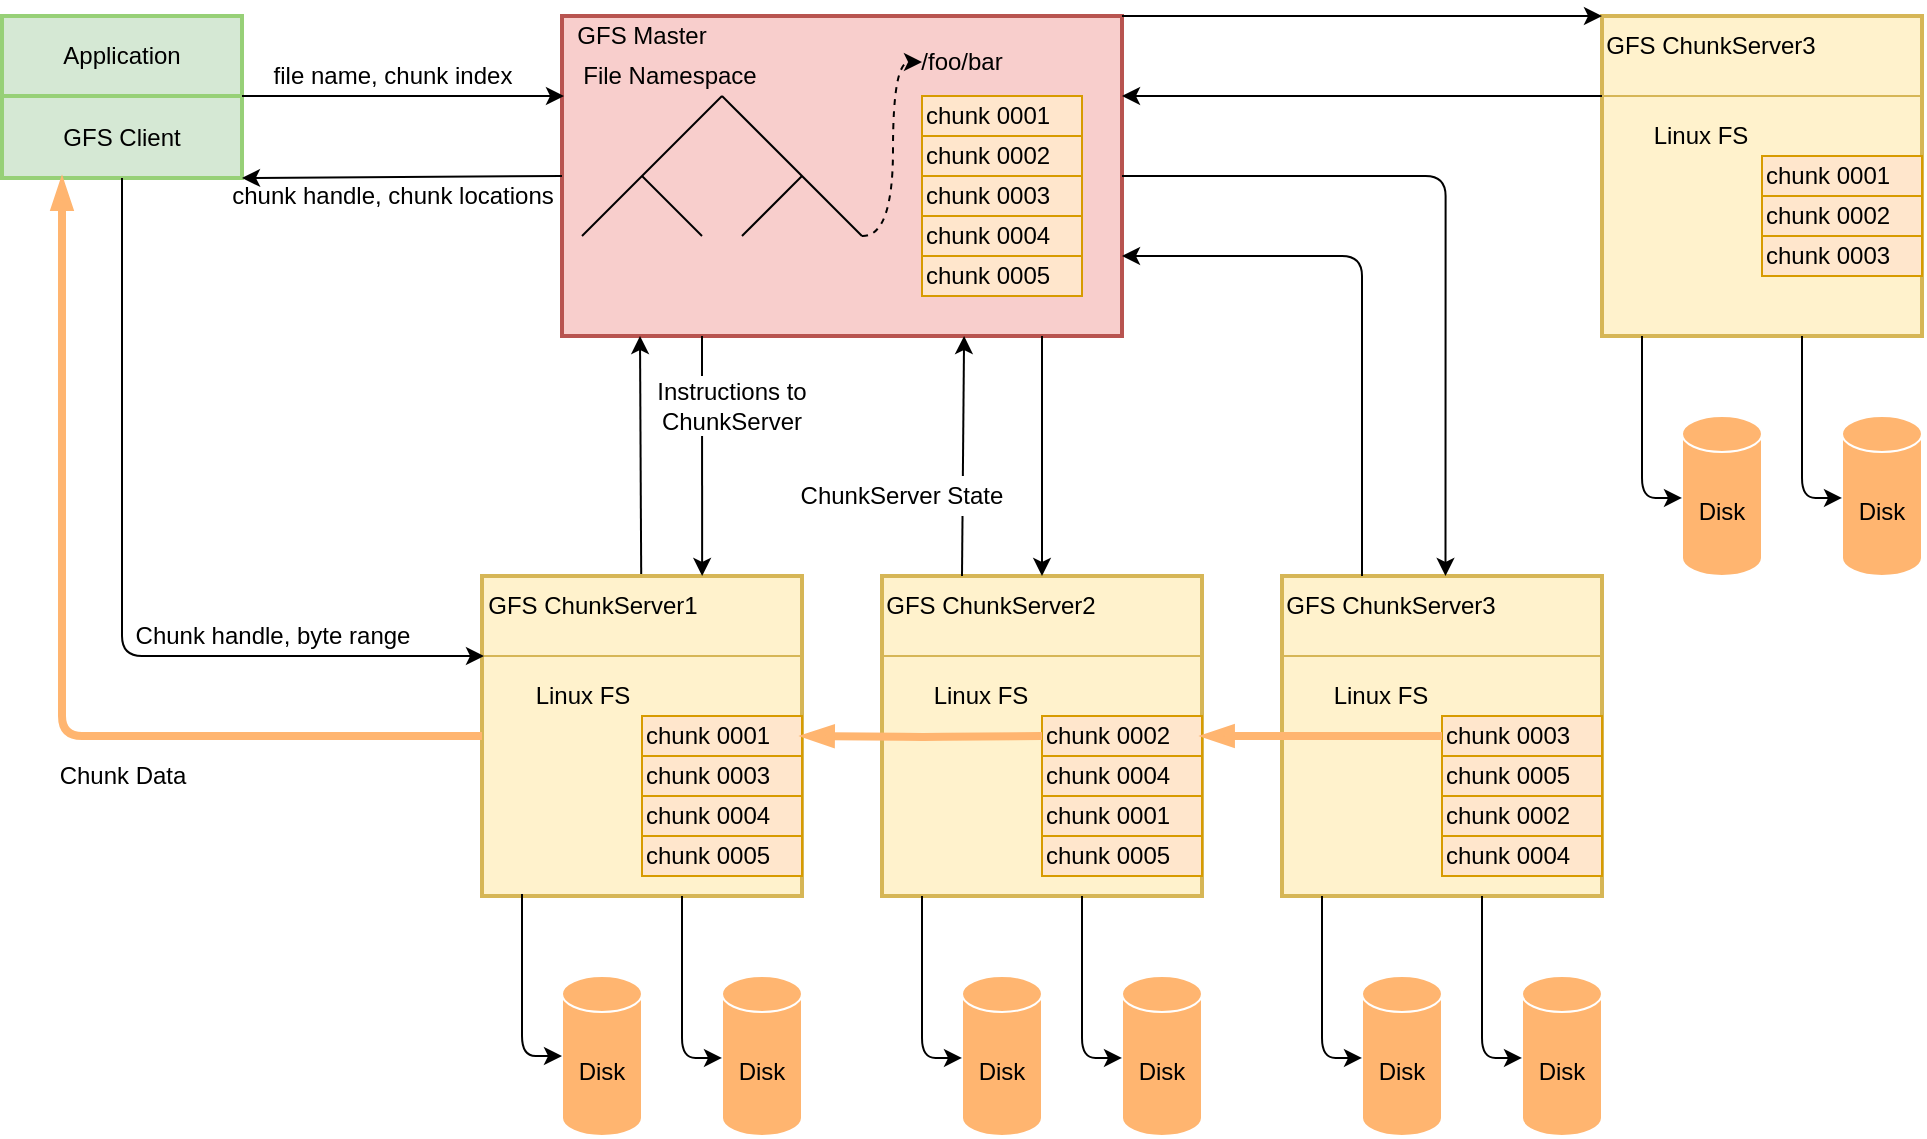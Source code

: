 <mxfile version="13.7.3" type="device" pages="2"><diagram id="hGj0R64GCfJ8_-aEEbsJ" name="第 1 页"><mxGraphModel dx="1086" dy="806" grid="0" gridSize="10" guides="1" tooltips="1" connect="1" arrows="1" fold="1" page="1" pageScale="1" pageWidth="827" pageHeight="1169" math="0" shadow="0"><root><mxCell id="0"/><mxCell id="1" parent="0"/><mxCell id="CcWBKlvnFfeM2pmrqIMR-9" value="" style="rounded=0;whiteSpace=wrap;html=1;labelBackgroundColor=#ffffff;align=left;fillColor=#f8cecc;strokeColor=#b85450;strokeWidth=2;" parent="1" vertex="1"><mxGeometry x="360" y="160" width="280" height="160" as="geometry"/></mxCell><mxCell id="CcWBKlvnFfeM2pmrqIMR-3" value="" style="group" parent="1" vertex="1" connectable="0"><mxGeometry x="80" y="160" width="120" height="90" as="geometry"/></mxCell><mxCell id="CcWBKlvnFfeM2pmrqIMR-2" value="GFS Client" style="rounded=0;whiteSpace=wrap;html=1;fillColor=#D5E8D4;strokeWidth=2;strokeColor=#97D077;" parent="CcWBKlvnFfeM2pmrqIMR-3" vertex="1"><mxGeometry y="40" width="120" height="41" as="geometry"/></mxCell><mxCell id="CcWBKlvnFfeM2pmrqIMR-1" value="Application" style="rounded=0;whiteSpace=wrap;html=1;fillColor=#D5E8D4;strokeColor=#97D077;strokeWidth=2;" parent="CcWBKlvnFfeM2pmrqIMR-3" vertex="1"><mxGeometry width="120" height="40" as="geometry"/></mxCell><mxCell id="CcWBKlvnFfeM2pmrqIMR-28" style="rounded=0;orthogonalLoop=1;jettySize=auto;html=1;" parent="1" source="CcWBKlvnFfeM2pmrqIMR-5" edge="1"><mxGeometry relative="1" as="geometry"><mxPoint x="399" y="320" as="targetPoint"/></mxGeometry></mxCell><mxCell id="CcWBKlvnFfeM2pmrqIMR-5" value="" style="whiteSpace=wrap;html=1;aspect=fixed;fillColor=#fff2cc;strokeColor=#d6b656;strokeWidth=2;" parent="1" vertex="1"><mxGeometry x="320" y="440" width="160" height="160" as="geometry"/></mxCell><mxCell id="CcWBKlvnFfeM2pmrqIMR-6" value="" style="whiteSpace=wrap;html=1;aspect=fixed;fillColor=#fff2cc;strokeColor=#d6b656;strokeWidth=2;" parent="1" vertex="1"><mxGeometry x="520" y="440" width="160" height="160" as="geometry"/></mxCell><mxCell id="CcWBKlvnFfeM2pmrqIMR-7" value="GFS Master" style="text;html=1;strokeColor=none;fillColor=none;align=center;verticalAlign=middle;whiteSpace=wrap;rounded=0;" parent="1" vertex="1"><mxGeometry x="360" y="160" width="80" height="20" as="geometry"/></mxCell><mxCell id="CcWBKlvnFfeM2pmrqIMR-13" value="" style="endArrow=none;html=1;" parent="1" edge="1"><mxGeometry width="50" height="50" relative="1" as="geometry"><mxPoint x="510" y="270" as="sourcePoint"/><mxPoint x="440" y="200" as="targetPoint"/></mxGeometry></mxCell><mxCell id="CcWBKlvnFfeM2pmrqIMR-15" value="" style="endArrow=none;html=1;" parent="1" edge="1"><mxGeometry width="50" height="50" relative="1" as="geometry"><mxPoint x="370" y="270" as="sourcePoint"/><mxPoint x="440" y="200" as="targetPoint"/></mxGeometry></mxCell><mxCell id="CcWBKlvnFfeM2pmrqIMR-16" value="" style="endArrow=none;html=1;" parent="1" edge="1"><mxGeometry width="50" height="50" relative="1" as="geometry"><mxPoint x="430" y="270" as="sourcePoint"/><mxPoint x="400" y="240" as="targetPoint"/></mxGeometry></mxCell><mxCell id="CcWBKlvnFfeM2pmrqIMR-17" value="" style="endArrow=none;html=1;" parent="1" edge="1"><mxGeometry width="50" height="50" relative="1" as="geometry"><mxPoint x="450" y="270" as="sourcePoint"/><mxPoint x="480" y="240" as="targetPoint"/></mxGeometry></mxCell><mxCell id="CcWBKlvnFfeM2pmrqIMR-18" value="File Namespace" style="text;html=1;strokeColor=none;fillColor=none;align=center;verticalAlign=middle;whiteSpace=wrap;rounded=0;labelBackgroundColor=none;" parent="1" vertex="1"><mxGeometry x="361" y="180" width="106" height="20" as="geometry"/></mxCell><mxCell id="CcWBKlvnFfeM2pmrqIMR-24" value="" style="group;fillColor=#ffe6cc;strokeColor=#d79b00;" parent="1" vertex="1" connectable="0"><mxGeometry x="540" y="200" width="80" height="100" as="geometry"/></mxCell><mxCell id="CcWBKlvnFfeM2pmrqIMR-19" value="chunk 0001" style="rounded=0;whiteSpace=wrap;html=1;labelBackgroundColor=none;align=left;fillColor=#ffe6cc;strokeColor=#d79b00;" parent="CcWBKlvnFfeM2pmrqIMR-24" vertex="1"><mxGeometry width="80" height="20" as="geometry"/></mxCell><mxCell id="CcWBKlvnFfeM2pmrqIMR-20" value="&lt;span&gt;chunk 0002&lt;/span&gt;" style="rounded=0;whiteSpace=wrap;html=1;labelBackgroundColor=none;align=left;fillColor=#ffe6cc;strokeColor=#d79b00;" parent="CcWBKlvnFfeM2pmrqIMR-24" vertex="1"><mxGeometry y="20" width="80" height="20" as="geometry"/></mxCell><mxCell id="CcWBKlvnFfeM2pmrqIMR-21" value="&lt;span&gt;chunk 0003&lt;/span&gt;" style="rounded=0;whiteSpace=wrap;html=1;labelBackgroundColor=none;align=left;fillColor=#ffe6cc;strokeColor=#d79b00;" parent="CcWBKlvnFfeM2pmrqIMR-24" vertex="1"><mxGeometry y="40" width="80" height="20" as="geometry"/></mxCell><mxCell id="CcWBKlvnFfeM2pmrqIMR-22" value="&lt;span&gt;chunk 0004&lt;/span&gt;" style="rounded=0;whiteSpace=wrap;html=1;labelBackgroundColor=none;align=left;fillColor=#ffe6cc;strokeColor=#d79b00;" parent="CcWBKlvnFfeM2pmrqIMR-24" vertex="1"><mxGeometry y="60" width="80" height="20" as="geometry"/></mxCell><mxCell id="CcWBKlvnFfeM2pmrqIMR-23" value="&lt;span&gt;chunk 0005&lt;/span&gt;" style="rounded=0;whiteSpace=wrap;html=1;labelBackgroundColor=none;align=left;fillColor=#ffe6cc;strokeColor=#d79b00;" parent="CcWBKlvnFfeM2pmrqIMR-24" vertex="1"><mxGeometry y="80" width="80" height="20" as="geometry"/></mxCell><mxCell id="CcWBKlvnFfeM2pmrqIMR-26" value="/foo/bar" style="text;html=1;strokeColor=none;fillColor=none;align=center;verticalAlign=middle;whiteSpace=wrap;rounded=0;labelBackgroundColor=none;" parent="1" vertex="1"><mxGeometry x="540" y="173" width="40" height="20" as="geometry"/></mxCell><mxCell id="CcWBKlvnFfeM2pmrqIMR-27" value="" style="endArrow=classic;html=1;entryX=0;entryY=0.5;entryDx=0;entryDy=0;edgeStyle=orthogonalEdgeStyle;curved=1;dashed=1;" parent="1" target="CcWBKlvnFfeM2pmrqIMR-26" edge="1"><mxGeometry width="50" height="50" relative="1" as="geometry"><mxPoint x="510" y="270" as="sourcePoint"/><mxPoint x="210" y="370" as="targetPoint"/></mxGeometry></mxCell><mxCell id="CcWBKlvnFfeM2pmrqIMR-29" value="" style="endArrow=classic;html=1;entryX=0.688;entryY=0;entryDx=0;entryDy=0;exitX=0.25;exitY=1;exitDx=0;exitDy=0;entryPerimeter=0;" parent="1" source="CcWBKlvnFfeM2pmrqIMR-9" target="CcWBKlvnFfeM2pmrqIMR-5" edge="1"><mxGeometry width="50" height="50" relative="1" as="geometry"><mxPoint x="190" y="410" as="sourcePoint"/><mxPoint x="240" y="360" as="targetPoint"/></mxGeometry></mxCell><mxCell id="CcWBKlvnFfeM2pmrqIMR-32" value="" style="endArrow=classic;html=1;entryX=0.718;entryY=1;entryDx=0;entryDy=0;entryPerimeter=0;exitX=0.25;exitY=0;exitDx=0;exitDy=0;" parent="1" source="CcWBKlvnFfeM2pmrqIMR-6" target="CcWBKlvnFfeM2pmrqIMR-9" edge="1"><mxGeometry width="50" height="50" relative="1" as="geometry"><mxPoint x="560" y="430" as="sourcePoint"/><mxPoint x="610" y="380" as="targetPoint"/></mxGeometry></mxCell><mxCell id="CcWBKlvnFfeM2pmrqIMR-33" value="" style="endArrow=classic;html=1;entryX=0.5;entryY=0;entryDx=0;entryDy=0;" parent="1" target="CcWBKlvnFfeM2pmrqIMR-6" edge="1"><mxGeometry width="50" height="50" relative="1" as="geometry"><mxPoint x="600" y="320" as="sourcePoint"/><mxPoint x="670" y="370" as="targetPoint"/></mxGeometry></mxCell><mxCell id="CcWBKlvnFfeM2pmrqIMR-34" value="ChunkServer State" style="text;html=1;strokeColor=none;align=center;verticalAlign=middle;whiteSpace=wrap;rounded=0;labelBackgroundColor=none;fillColor=#ffffff;" parent="1" vertex="1"><mxGeometry x="470" y="390" width="120" height="20" as="geometry"/></mxCell><mxCell id="CcWBKlvnFfeM2pmrqIMR-35" value="Instructions to &lt;br&gt;ChunkServer" style="text;html=1;strokeColor=none;align=center;verticalAlign=middle;whiteSpace=wrap;rounded=0;labelBackgroundColor=none;fillColor=#ffffff;" parent="1" vertex="1"><mxGeometry x="400" y="340" width="90" height="30" as="geometry"/></mxCell><mxCell id="CcWBKlvnFfeM2pmrqIMR-36" value="GFS ChunkServer1" style="text;html=1;strokeColor=none;fillColor=none;align=center;verticalAlign=middle;whiteSpace=wrap;rounded=0;labelBackgroundColor=none;" parent="1" vertex="1"><mxGeometry x="321" y="440" width="109" height="30" as="geometry"/></mxCell><mxCell id="CcWBKlvnFfeM2pmrqIMR-37" value="GFS ChunkServer2" style="text;html=1;strokeColor=none;fillColor=none;align=center;verticalAlign=middle;whiteSpace=wrap;rounded=0;labelBackgroundColor=none;" parent="1" vertex="1"><mxGeometry x="520" y="440" width="109" height="30" as="geometry"/></mxCell><mxCell id="CcWBKlvnFfeM2pmrqIMR-38" value="" style="endArrow=none;html=1;exitX=0;exitY=0.25;exitDx=0;exitDy=0;entryX=1;entryY=0.25;entryDx=0;entryDy=0;fillColor=#fff2cc;strokeColor=#d6b656;" parent="1" source="CcWBKlvnFfeM2pmrqIMR-5" target="CcWBKlvnFfeM2pmrqIMR-5" edge="1"><mxGeometry width="50" height="50" relative="1" as="geometry"><mxPoint x="210" y="450" as="sourcePoint"/><mxPoint x="260" y="400" as="targetPoint"/></mxGeometry></mxCell><mxCell id="CcWBKlvnFfeM2pmrqIMR-39" value="" style="endArrow=none;html=1;exitX=0;exitY=0.25;exitDx=0;exitDy=0;entryX=1;entryY=0.25;entryDx=0;entryDy=0;fillColor=#fff2cc;strokeColor=#d6b656;" parent="1" edge="1"><mxGeometry width="50" height="50" relative="1" as="geometry"><mxPoint x="520" y="480" as="sourcePoint"/><mxPoint x="680" y="480" as="targetPoint"/></mxGeometry></mxCell><mxCell id="CcWBKlvnFfeM2pmrqIMR-57" style="edgeStyle=orthogonalEdgeStyle;rounded=1;orthogonalLoop=1;jettySize=auto;html=1;exitX=0;exitY=0;exitDx=0;exitDy=0;startArrow=classic;startFill=1;endArrow=none;endFill=0;" parent="1" source="CcWBKlvnFfeM2pmrqIMR-43" target="CcWBKlvnFfeM2pmrqIMR-2" edge="1"><mxGeometry relative="1" as="geometry"><Array as="points"><mxPoint x="140" y="480"/></Array></mxGeometry></mxCell><mxCell id="CcWBKlvnFfeM2pmrqIMR-43" value="Linux FS" style="text;html=1;strokeColor=none;fillColor=none;align=center;verticalAlign=middle;whiteSpace=wrap;rounded=0;labelBackgroundColor=none;" parent="1" vertex="1"><mxGeometry x="321" y="480" width="99" height="40" as="geometry"/></mxCell><mxCell id="CcWBKlvnFfeM2pmrqIMR-44" value="Linux FS" style="text;html=1;strokeColor=none;fillColor=none;align=center;verticalAlign=middle;whiteSpace=wrap;rounded=0;labelBackgroundColor=none;" parent="1" vertex="1"><mxGeometry x="520" y="480" width="99" height="40" as="geometry"/></mxCell><mxCell id="CcWBKlvnFfeM2pmrqIMR-45" value="Disk" style="shape=cylinder3;whiteSpace=wrap;html=1;boundedLbl=1;backgroundOutline=1;size=9;labelBackgroundColor=none;align=center;fillColor=#FFB570;strokeColor=#FFFFFF;" parent="1" vertex="1"><mxGeometry x="360" y="640" width="40" height="80" as="geometry"/></mxCell><mxCell id="CcWBKlvnFfeM2pmrqIMR-46" value="&lt;span&gt;Disk&lt;/span&gt;" style="shape=cylinder3;whiteSpace=wrap;html=1;boundedLbl=1;backgroundOutline=1;size=9;labelBackgroundColor=none;align=center;fillColor=#FFB570;strokeColor=#FFFFFF;" parent="1" vertex="1"><mxGeometry x="440" y="640" width="40" height="80" as="geometry"/></mxCell><mxCell id="CcWBKlvnFfeM2pmrqIMR-47" value="&lt;span&gt;Disk&lt;/span&gt;" style="shape=cylinder3;whiteSpace=wrap;html=1;boundedLbl=1;backgroundOutline=1;size=9;labelBackgroundColor=none;align=center;fillColor=#FFB570;strokeColor=#FFFFFF;" parent="1" vertex="1"><mxGeometry x="560" y="640" width="40" height="80" as="geometry"/></mxCell><mxCell id="CcWBKlvnFfeM2pmrqIMR-48" value="&lt;span&gt;Disk&lt;/span&gt;" style="shape=cylinder3;whiteSpace=wrap;html=1;boundedLbl=1;backgroundOutline=1;size=9;labelBackgroundColor=none;align=center;fillColor=#FFB570;strokeColor=#FFFFFF;" parent="1" vertex="1"><mxGeometry x="640" y="640" width="40" height="80" as="geometry"/></mxCell><mxCell id="CcWBKlvnFfeM2pmrqIMR-49" value="" style="endArrow=classic;html=1;entryX=0;entryY=0.5;entryDx=0;entryDy=0;entryPerimeter=0;exitX=0.125;exitY=0.994;exitDx=0;exitDy=0;exitPerimeter=0;edgeStyle=orthogonalEdgeStyle;" parent="1" source="CcWBKlvnFfeM2pmrqIMR-5" target="CcWBKlvnFfeM2pmrqIMR-45" edge="1"><mxGeometry width="50" height="50" relative="1" as="geometry"><mxPoint x="230" y="690" as="sourcePoint"/><mxPoint x="280" y="640" as="targetPoint"/><Array as="points"><mxPoint x="340" y="680"/></Array></mxGeometry></mxCell><mxCell id="CcWBKlvnFfeM2pmrqIMR-50" value="" style="endArrow=classic;html=1;entryX=0;entryY=0.5;entryDx=0;entryDy=0;entryPerimeter=0;exitX=0.125;exitY=0.994;exitDx=0;exitDy=0;exitPerimeter=0;edgeStyle=orthogonalEdgeStyle;" parent="1" edge="1"><mxGeometry width="50" height="50" relative="1" as="geometry"><mxPoint x="420" y="600" as="sourcePoint"/><mxPoint x="440" y="680.96" as="targetPoint"/><Array as="points"><mxPoint x="420" y="680.96"/></Array></mxGeometry></mxCell><mxCell id="CcWBKlvnFfeM2pmrqIMR-51" value="" style="endArrow=classic;html=1;entryX=0;entryY=0.5;entryDx=0;entryDy=0;entryPerimeter=0;exitX=0.125;exitY=0.994;exitDx=0;exitDy=0;exitPerimeter=0;edgeStyle=orthogonalEdgeStyle;" parent="1" edge="1"><mxGeometry width="50" height="50" relative="1" as="geometry"><mxPoint x="540" y="600" as="sourcePoint"/><mxPoint x="560" y="680.96" as="targetPoint"/><Array as="points"><mxPoint x="540" y="680.96"/></Array></mxGeometry></mxCell><mxCell id="CcWBKlvnFfeM2pmrqIMR-52" value="" style="endArrow=classic;html=1;entryX=0;entryY=0.5;entryDx=0;entryDy=0;entryPerimeter=0;exitX=0.125;exitY=0.994;exitDx=0;exitDy=0;exitPerimeter=0;edgeStyle=orthogonalEdgeStyle;" parent="1" edge="1"><mxGeometry width="50" height="50" relative="1" as="geometry"><mxPoint x="620" y="600" as="sourcePoint"/><mxPoint x="640" y="680.96" as="targetPoint"/><Array as="points"><mxPoint x="620" y="680.96"/></Array></mxGeometry></mxCell><mxCell id="CcWBKlvnFfeM2pmrqIMR-53" value="" style="endArrow=classic;html=1;entryX=0;entryY=1;entryDx=0;entryDy=0;exitX=1;exitY=0;exitDx=0;exitDy=0;" parent="1" source="CcWBKlvnFfeM2pmrqIMR-2" target="CcWBKlvnFfeM2pmrqIMR-18" edge="1"><mxGeometry width="50" height="50" relative="1" as="geometry"><mxPoint x="200" y="210" as="sourcePoint"/><mxPoint x="357" y="210" as="targetPoint"/><Array as="points"/></mxGeometry></mxCell><mxCell id="CcWBKlvnFfeM2pmrqIMR-55" value="" style="endArrow=classic;html=1;exitX=0;exitY=0.5;exitDx=0;exitDy=0;entryX=1;entryY=1;entryDx=0;entryDy=0;" parent="1" source="CcWBKlvnFfeM2pmrqIMR-9" target="CcWBKlvnFfeM2pmrqIMR-2" edge="1"><mxGeometry width="50" height="50" relative="1" as="geometry"><mxPoint x="210" y="340" as="sourcePoint"/><mxPoint x="260" y="280" as="targetPoint"/></mxGeometry></mxCell><mxCell id="CcWBKlvnFfeM2pmrqIMR-56" style="edgeStyle=orthogonalEdgeStyle;rounded=1;orthogonalLoop=1;jettySize=auto;html=1;exitX=0.25;exitY=1;exitDx=0;exitDy=0;entryX=0;entryY=0.5;entryDx=0;entryDy=0;startArrow=blockThin;startFill=1;endArrow=none;endFill=0;strokeWidth=4;strokeColor=#FFB570;" parent="1" source="CcWBKlvnFfeM2pmrqIMR-2" target="CcWBKlvnFfeM2pmrqIMR-5" edge="1"><mxGeometry relative="1" as="geometry"/></mxCell><mxCell id="CcWBKlvnFfeM2pmrqIMR-58" value="Chunk Data" style="text;html=1;align=center;verticalAlign=middle;resizable=0;points=[];autosize=1;" parent="1" vertex="1"><mxGeometry x="100" y="530" width="80" height="20" as="geometry"/></mxCell><mxCell id="CcWBKlvnFfeM2pmrqIMR-59" value="Chunk handle, byte range" style="text;html=1;align=center;verticalAlign=middle;resizable=0;points=[];autosize=1;" parent="1" vertex="1"><mxGeometry x="140" y="460" width="150" height="20" as="geometry"/></mxCell><mxCell id="CcWBKlvnFfeM2pmrqIMR-60" value="file name, chunk index" style="text;html=1;align=center;verticalAlign=middle;resizable=0;points=[];autosize=1;" parent="1" vertex="1"><mxGeometry x="210" y="180" width="130" height="20" as="geometry"/></mxCell><mxCell id="CcWBKlvnFfeM2pmrqIMR-61" value="chunk handle, chunk locations" style="text;html=1;align=center;verticalAlign=middle;resizable=0;points=[];autosize=1;" parent="1" vertex="1"><mxGeometry x="185" y="240" width="180" height="20" as="geometry"/></mxCell><mxCell id="CcWBKlvnFfeM2pmrqIMR-62" value="" style="whiteSpace=wrap;html=1;aspect=fixed;fillColor=#fff2cc;strokeColor=#d6b656;strokeWidth=2;" parent="1" vertex="1"><mxGeometry x="720" y="440" width="160" height="160" as="geometry"/></mxCell><mxCell id="CcWBKlvnFfeM2pmrqIMR-63" value="GFS ChunkServer3" style="text;html=1;strokeColor=none;fillColor=none;align=center;verticalAlign=middle;whiteSpace=wrap;rounded=0;labelBackgroundColor=none;" parent="1" vertex="1"><mxGeometry x="720" y="440" width="109" height="30" as="geometry"/></mxCell><mxCell id="CcWBKlvnFfeM2pmrqIMR-64" value="" style="endArrow=none;html=1;exitX=0;exitY=0.25;exitDx=0;exitDy=0;entryX=1;entryY=0.25;entryDx=0;entryDy=0;fillColor=#fff2cc;strokeColor=#d6b656;" parent="1" edge="1"><mxGeometry width="50" height="50" relative="1" as="geometry"><mxPoint x="720" y="480" as="sourcePoint"/><mxPoint x="880" y="480" as="targetPoint"/></mxGeometry></mxCell><mxCell id="CcWBKlvnFfeM2pmrqIMR-65" value="Linux FS" style="text;html=1;strokeColor=none;fillColor=none;align=center;verticalAlign=middle;whiteSpace=wrap;rounded=0;labelBackgroundColor=none;" parent="1" vertex="1"><mxGeometry x="720" y="480" width="99" height="40" as="geometry"/></mxCell><mxCell id="CcWBKlvnFfeM2pmrqIMR-66" value="&lt;span&gt;Disk&lt;/span&gt;" style="shape=cylinder3;whiteSpace=wrap;html=1;boundedLbl=1;backgroundOutline=1;size=9;labelBackgroundColor=none;align=center;fillColor=#FFB570;strokeColor=#FFFFFF;" parent="1" vertex="1"><mxGeometry x="760" y="640" width="40" height="80" as="geometry"/></mxCell><mxCell id="CcWBKlvnFfeM2pmrqIMR-67" value="&lt;span&gt;Disk&lt;/span&gt;" style="shape=cylinder3;whiteSpace=wrap;html=1;boundedLbl=1;backgroundOutline=1;size=9;labelBackgroundColor=none;align=center;fillColor=#FFB570;strokeColor=#FFFFFF;" parent="1" vertex="1"><mxGeometry x="840" y="640" width="40" height="80" as="geometry"/></mxCell><mxCell id="CcWBKlvnFfeM2pmrqIMR-68" value="" style="endArrow=classic;html=1;entryX=0;entryY=0.5;entryDx=0;entryDy=0;entryPerimeter=0;exitX=0.125;exitY=0.994;exitDx=0;exitDy=0;exitPerimeter=0;edgeStyle=orthogonalEdgeStyle;" parent="1" edge="1"><mxGeometry width="50" height="50" relative="1" as="geometry"><mxPoint x="740" y="600" as="sourcePoint"/><mxPoint x="760" y="680.96" as="targetPoint"/><Array as="points"><mxPoint x="740" y="680.96"/></Array></mxGeometry></mxCell><mxCell id="CcWBKlvnFfeM2pmrqIMR-69" value="" style="endArrow=classic;html=1;entryX=0;entryY=0.5;entryDx=0;entryDy=0;entryPerimeter=0;exitX=0.125;exitY=0.994;exitDx=0;exitDy=0;exitPerimeter=0;edgeStyle=orthogonalEdgeStyle;" parent="1" edge="1"><mxGeometry width="50" height="50" relative="1" as="geometry"><mxPoint x="820" y="600" as="sourcePoint"/><mxPoint x="840" y="680.96" as="targetPoint"/><Array as="points"><mxPoint x="820" y="680.96"/></Array></mxGeometry></mxCell><mxCell id="CcWBKlvnFfeM2pmrqIMR-71" value="" style="endArrow=classic;html=1;exitX=1;exitY=0.5;exitDx=0;exitDy=0;edgeStyle=orthogonalEdgeStyle;entryX=0.75;entryY=0;entryDx=0;entryDy=0;" parent="1" source="CcWBKlvnFfeM2pmrqIMR-9" target="CcWBKlvnFfeM2pmrqIMR-63" edge="1"><mxGeometry width="50" height="50" relative="1" as="geometry"><mxPoint x="610" y="330" as="sourcePoint"/><mxPoint x="762" y="442" as="targetPoint"/></mxGeometry></mxCell><mxCell id="CcWBKlvnFfeM2pmrqIMR-72" value="" style="endArrow=classic;html=1;edgeStyle=orthogonalEdgeStyle;" parent="1" source="CcWBKlvnFfeM2pmrqIMR-63" target="CcWBKlvnFfeM2pmrqIMR-9" edge="1"><mxGeometry width="50" height="50" relative="1" as="geometry"><mxPoint x="570" y="450" as="sourcePoint"/><mxPoint x="643" y="280" as="targetPoint"/><Array as="points"><mxPoint x="760" y="280"/></Array></mxGeometry></mxCell><mxCell id="CcWBKlvnFfeM2pmrqIMR-80" value="chunk 0001" style="rounded=0;whiteSpace=wrap;html=1;labelBackgroundColor=none;align=left;fillColor=#ffe6cc;strokeColor=#d79b00;" parent="1" vertex="1"><mxGeometry x="400" y="510" width="80" height="20" as="geometry"/></mxCell><mxCell id="CcWBKlvnFfeM2pmrqIMR-81" value="&lt;span&gt;chunk 0002&lt;/span&gt;" style="rounded=0;whiteSpace=wrap;html=1;labelBackgroundColor=none;align=left;fillColor=#ffe6cc;strokeColor=#d79b00;" parent="1" vertex="1"><mxGeometry x="600" y="510" width="80" height="20" as="geometry"/></mxCell><mxCell id="CcWBKlvnFfeM2pmrqIMR-82" value="&lt;span&gt;chunk 0003&lt;/span&gt;" style="rounded=0;whiteSpace=wrap;html=1;labelBackgroundColor=none;align=left;fillColor=#ffe6cc;strokeColor=#d79b00;" parent="1" vertex="1"><mxGeometry x="800" y="510" width="80" height="20" as="geometry"/></mxCell><mxCell id="CcWBKlvnFfeM2pmrqIMR-83" value="&lt;span&gt;chunk 0004&lt;/span&gt;" style="rounded=0;whiteSpace=wrap;html=1;labelBackgroundColor=none;align=left;fillColor=#ffe6cc;strokeColor=#d79b00;" parent="1" vertex="1"><mxGeometry x="600" y="530" width="80" height="20" as="geometry"/></mxCell><mxCell id="CcWBKlvnFfeM2pmrqIMR-84" value="&lt;span&gt;chunk 0005&lt;/span&gt;" style="rounded=0;whiteSpace=wrap;html=1;labelBackgroundColor=none;align=left;fillColor=#ffe6cc;strokeColor=#d79b00;" parent="1" vertex="1"><mxGeometry x="800" y="530" width="80" height="20" as="geometry"/></mxCell><mxCell id="CcWBKlvnFfeM2pmrqIMR-89" value="chunk 0001" style="rounded=0;whiteSpace=wrap;html=1;labelBackgroundColor=none;align=left;fillColor=#ffe6cc;strokeColor=#d79b00;" parent="1" vertex="1"><mxGeometry x="600" y="550" width="80" height="20" as="geometry"/></mxCell><mxCell id="CcWBKlvnFfeM2pmrqIMR-90" value="&lt;span&gt;chunk 0002&lt;/span&gt;" style="rounded=0;whiteSpace=wrap;html=1;labelBackgroundColor=none;align=left;fillColor=#ffe6cc;strokeColor=#d79b00;" parent="1" vertex="1"><mxGeometry x="800" y="550" width="80" height="20" as="geometry"/></mxCell><mxCell id="CcWBKlvnFfeM2pmrqIMR-91" value="&lt;span&gt;chunk 0003&lt;/span&gt;" style="rounded=0;whiteSpace=wrap;html=1;labelBackgroundColor=none;align=left;fillColor=#ffe6cc;strokeColor=#d79b00;" parent="1" vertex="1"><mxGeometry x="400" y="530" width="80" height="20" as="geometry"/></mxCell><mxCell id="CcWBKlvnFfeM2pmrqIMR-92" value="&lt;span&gt;chunk 0004&lt;/span&gt;" style="rounded=0;whiteSpace=wrap;html=1;labelBackgroundColor=none;align=left;fillColor=#ffe6cc;strokeColor=#d79b00;" parent="1" vertex="1"><mxGeometry x="400" y="550" width="80" height="20" as="geometry"/></mxCell><mxCell id="CcWBKlvnFfeM2pmrqIMR-93" value="&lt;span&gt;chunk 0005&lt;/span&gt;" style="rounded=0;whiteSpace=wrap;html=1;labelBackgroundColor=none;align=left;fillColor=#ffe6cc;strokeColor=#d79b00;" parent="1" vertex="1"><mxGeometry x="400" y="570" width="80" height="20" as="geometry"/></mxCell><mxCell id="CcWBKlvnFfeM2pmrqIMR-94" value="" style="whiteSpace=wrap;html=1;aspect=fixed;fillColor=#fff2cc;strokeColor=#d6b656;strokeWidth=2;" parent="1" vertex="1"><mxGeometry x="880" y="160" width="160" height="160" as="geometry"/></mxCell><mxCell id="CcWBKlvnFfeM2pmrqIMR-95" value="GFS ChunkServer3" style="text;html=1;strokeColor=none;fillColor=none;align=center;verticalAlign=middle;whiteSpace=wrap;rounded=0;labelBackgroundColor=none;" parent="1" vertex="1"><mxGeometry x="880" y="160" width="109" height="30" as="geometry"/></mxCell><mxCell id="CcWBKlvnFfeM2pmrqIMR-96" value="" style="endArrow=none;html=1;exitX=0;exitY=0.25;exitDx=0;exitDy=0;entryX=1;entryY=0.25;entryDx=0;entryDy=0;fillColor=#fff2cc;strokeColor=#d6b656;" parent="1" edge="1"><mxGeometry width="50" height="50" relative="1" as="geometry"><mxPoint x="880" y="200" as="sourcePoint"/><mxPoint x="1040" y="200" as="targetPoint"/></mxGeometry></mxCell><mxCell id="CcWBKlvnFfeM2pmrqIMR-97" value="Linux FS" style="text;html=1;strokeColor=none;fillColor=none;align=center;verticalAlign=middle;whiteSpace=wrap;rounded=0;labelBackgroundColor=none;" parent="1" vertex="1"><mxGeometry x="880" y="200" width="99" height="40" as="geometry"/></mxCell><mxCell id="CcWBKlvnFfeM2pmrqIMR-98" value="&lt;span&gt;Disk&lt;/span&gt;" style="shape=cylinder3;whiteSpace=wrap;html=1;boundedLbl=1;backgroundOutline=1;size=9;labelBackgroundColor=none;align=center;fillColor=#FFB570;strokeColor=#FFFFFF;" parent="1" vertex="1"><mxGeometry x="920" y="360" width="40" height="80" as="geometry"/></mxCell><mxCell id="CcWBKlvnFfeM2pmrqIMR-99" value="&lt;span&gt;Disk&lt;/span&gt;" style="shape=cylinder3;whiteSpace=wrap;html=1;boundedLbl=1;backgroundOutline=1;size=9;labelBackgroundColor=none;align=center;fillColor=#FFB570;strokeColor=#FFFFFF;" parent="1" vertex="1"><mxGeometry x="1000" y="360" width="40" height="80" as="geometry"/></mxCell><mxCell id="CcWBKlvnFfeM2pmrqIMR-100" value="" style="endArrow=classic;html=1;entryX=0;entryY=0.5;entryDx=0;entryDy=0;entryPerimeter=0;exitX=0.125;exitY=0.994;exitDx=0;exitDy=0;exitPerimeter=0;edgeStyle=orthogonalEdgeStyle;" parent="1" edge="1"><mxGeometry width="50" height="50" relative="1" as="geometry"><mxPoint x="900" y="320" as="sourcePoint"/><mxPoint x="920" y="400.96" as="targetPoint"/><Array as="points"><mxPoint x="900" y="400.96"/></Array></mxGeometry></mxCell><mxCell id="CcWBKlvnFfeM2pmrqIMR-101" value="" style="endArrow=classic;html=1;entryX=0;entryY=0.5;entryDx=0;entryDy=0;entryPerimeter=0;exitX=0.125;exitY=0.994;exitDx=0;exitDy=0;exitPerimeter=0;edgeStyle=orthogonalEdgeStyle;" parent="1" edge="1"><mxGeometry width="50" height="50" relative="1" as="geometry"><mxPoint x="980" y="320" as="sourcePoint"/><mxPoint x="1000" y="400.96" as="targetPoint"/><Array as="points"><mxPoint x="980" y="400.96"/></Array></mxGeometry></mxCell><mxCell id="CcWBKlvnFfeM2pmrqIMR-105" value="" style="endArrow=classic;html=1;strokeWidth=1;exitX=1;exitY=0;exitDx=0;exitDy=0;entryX=0;entryY=0;entryDx=0;entryDy=0;" parent="1" source="CcWBKlvnFfeM2pmrqIMR-9" target="CcWBKlvnFfeM2pmrqIMR-95" edge="1"><mxGeometry width="50" height="50" relative="1" as="geometry"><mxPoint x="680" y="140" as="sourcePoint"/><mxPoint x="730" y="90" as="targetPoint"/></mxGeometry></mxCell><mxCell id="CcWBKlvnFfeM2pmrqIMR-106" value="" style="endArrow=classic;html=1;strokeWidth=1;exitX=0;exitY=0;exitDx=0;exitDy=0;entryX=1;entryY=0.25;entryDx=0;entryDy=0;" parent="1" source="CcWBKlvnFfeM2pmrqIMR-97" target="CcWBKlvnFfeM2pmrqIMR-9" edge="1"><mxGeometry width="50" height="50" relative="1" as="geometry"><mxPoint x="650" y="170" as="sourcePoint"/><mxPoint x="890" y="170" as="targetPoint"/></mxGeometry></mxCell><mxCell id="CcWBKlvnFfeM2pmrqIMR-107" value="chunk 0001" style="rounded=0;whiteSpace=wrap;html=1;labelBackgroundColor=none;align=left;fillColor=#ffe6cc;strokeColor=#d79b00;" parent="1" vertex="1"><mxGeometry x="960" y="230" width="80" height="20" as="geometry"/></mxCell><mxCell id="CcWBKlvnFfeM2pmrqIMR-108" value="&lt;span&gt;chunk 0002&lt;/span&gt;" style="rounded=0;whiteSpace=wrap;html=1;labelBackgroundColor=none;align=left;fillColor=#ffe6cc;strokeColor=#d79b00;" parent="1" vertex="1"><mxGeometry x="960" y="250" width="80" height="20" as="geometry"/></mxCell><mxCell id="CcWBKlvnFfeM2pmrqIMR-110" value="&lt;span&gt;chunk 0003&lt;/span&gt;" style="rounded=0;whiteSpace=wrap;html=1;labelBackgroundColor=none;align=left;fillColor=#ffe6cc;strokeColor=#d79b00;" parent="1" vertex="1"><mxGeometry x="960" y="270" width="80" height="20" as="geometry"/></mxCell><mxCell id="CcWBKlvnFfeM2pmrqIMR-111" value="&lt;span&gt;chunk 0004&lt;/span&gt;" style="rounded=0;whiteSpace=wrap;html=1;labelBackgroundColor=none;align=left;fillColor=#ffe6cc;strokeColor=#d79b00;" parent="1" vertex="1"><mxGeometry x="800" y="570" width="80" height="20" as="geometry"/></mxCell><mxCell id="CcWBKlvnFfeM2pmrqIMR-112" value="&lt;span&gt;chunk 0005&lt;/span&gt;" style="rounded=0;whiteSpace=wrap;html=1;labelBackgroundColor=none;align=left;fillColor=#ffe6cc;strokeColor=#d79b00;" parent="1" vertex="1"><mxGeometry x="600" y="570" width="80" height="20" as="geometry"/></mxCell><mxCell id="CcWBKlvnFfeM2pmrqIMR-113" value="" style="edgeStyle=orthogonalEdgeStyle;rounded=1;orthogonalLoop=1;jettySize=auto;html=1;exitX=0.25;exitY=1;exitDx=0;exitDy=0;startArrow=blockThin;startFill=1;endArrow=none;endFill=0;strokeWidth=4;strokeColor=#FFB570;entryX=0;entryY=0.5;entryDx=0;entryDy=0;" parent="1" target="CcWBKlvnFfeM2pmrqIMR-81" edge="1"><mxGeometry width="50" height="50" relative="1" as="geometry"><mxPoint x="480" y="520" as="sourcePoint"/><mxPoint x="530" y="470" as="targetPoint"/></mxGeometry></mxCell><mxCell id="CcWBKlvnFfeM2pmrqIMR-115" value="" style="edgeStyle=orthogonalEdgeStyle;rounded=1;orthogonalLoop=1;jettySize=auto;html=1;exitX=0.25;exitY=1;exitDx=0;exitDy=0;startArrow=blockThin;startFill=1;endArrow=none;endFill=0;strokeWidth=4;strokeColor=#FFB570;entryX=0;entryY=0.5;entryDx=0;entryDy=0;" parent="1" edge="1"><mxGeometry width="50" height="50" relative="1" as="geometry"><mxPoint x="680" y="520" as="sourcePoint"/><mxPoint x="800" y="520" as="targetPoint"/></mxGeometry></mxCell></root></mxGraphModel></diagram><diagram id="KDyGRcjNipHFWnWw-YWK" name="第 2 页"><mxGraphModel dx="1086" dy="806" grid="1" gridSize="10" guides="1" tooltips="1" connect="1" arrows="1" fold="1" page="1" pageScale="1" pageWidth="827" pageHeight="1169" math="0" shadow="0"><root><mxCell id="v0PeruoqUwNeddcOa6Re-0"/><mxCell id="v0PeruoqUwNeddcOa6Re-1" parent="v0PeruoqUwNeddcOa6Re-0"/><mxCell id="v0PeruoqUwNeddcOa6Re-15" value="" style="group" vertex="1" connectable="0" parent="v0PeruoqUwNeddcOa6Re-1"><mxGeometry x="120" y="100" width="440" height="180" as="geometry"/></mxCell><mxCell id="v0PeruoqUwNeddcOa6Re-2" value="业务系统" style="ellipse;whiteSpace=wrap;html=1;aspect=fixed;fillColor=#dae8fc;strokeColor=#6c8ebf;" vertex="1" parent="v0PeruoqUwNeddcOa6Re-15"><mxGeometry x="160" y="60" width="80" height="80" as="geometry"/></mxCell><mxCell id="v0PeruoqUwNeddcOa6Re-13" style="edgeStyle=orthogonalEdgeStyle;curved=1;rounded=0;orthogonalLoop=1;jettySize=auto;html=1;entryX=0.5;entryY=1;entryDx=0;entryDy=0;" edge="1" parent="v0PeruoqUwNeddcOa6Re-15" source="v0PeruoqUwNeddcOa6Re-3" target="v0PeruoqUwNeddcOa6Re-2"><mxGeometry relative="1" as="geometry"><Array as="points"><mxPoint x="400" y="180"/><mxPoint x="200" y="180"/></Array></mxGeometry></mxCell><mxCell id="v0PeruoqUwNeddcOa6Re-14" value="反馈" style="edgeLabel;html=1;align=center;verticalAlign=middle;resizable=0;points=[];" vertex="1" connectable="0" parent="v0PeruoqUwNeddcOa6Re-13"><mxGeometry x="0.083" relative="1" as="geometry"><mxPoint as="offset"/></mxGeometry></mxCell><mxCell id="v0PeruoqUwNeddcOa6Re-3" value="数据系统" style="ellipse;whiteSpace=wrap;html=1;aspect=fixed;fillColor=#fff2cc;strokeColor=#d6b656;" vertex="1" parent="v0PeruoqUwNeddcOa6Re-15"><mxGeometry x="360" y="60" width="80" height="80" as="geometry"/></mxCell><mxCell id="v0PeruoqUwNeddcOa6Re-9" style="edgeStyle=orthogonalEdgeStyle;rounded=0;orthogonalLoop=1;jettySize=auto;html=1;entryX=0.5;entryY=0;entryDx=0;entryDy=0;exitX=0.5;exitY=0;exitDx=0;exitDy=0;curved=1;" edge="1" parent="v0PeruoqUwNeddcOa6Re-15" source="v0PeruoqUwNeddcOa6Re-2" target="v0PeruoqUwNeddcOa6Re-3"><mxGeometry relative="1" as="geometry"><Array as="points"><mxPoint x="200"/><mxPoint x="400"/></Array></mxGeometry></mxCell><mxCell id="v0PeruoqUwNeddcOa6Re-12" value="产生数据" style="edgeLabel;html=1;align=center;verticalAlign=middle;resizable=0;points=[];" vertex="1" connectable="0" parent="v0PeruoqUwNeddcOa6Re-9"><mxGeometry x="-0.069" relative="1" as="geometry"><mxPoint as="offset"/></mxGeometry></mxCell><mxCell id="v0PeruoqUwNeddcOa6Re-5" value="用户" style="shape=umlActor;verticalLabelPosition=bottom;verticalAlign=top;html=1;outlineConnect=0;" vertex="1" parent="v0PeruoqUwNeddcOa6Re-15"><mxGeometry y="60" width="40" height="80" as="geometry"/></mxCell><mxCell id="v0PeruoqUwNeddcOa6Re-6" value="" style="shape=flexArrow;endArrow=classic;html=1;entryX=0;entryY=0.5;entryDx=0;entryDy=0;" edge="1" parent="v0PeruoqUwNeddcOa6Re-15" target="v0PeruoqUwNeddcOa6Re-2"><mxGeometry width="50" height="50" relative="1" as="geometry"><mxPoint x="40" y="100" as="sourcePoint"/><mxPoint x="100" y="50" as="targetPoint"/></mxGeometry></mxCell><mxCell id="v0PeruoqUwNeddcOa6Re-16" value="&lt;b&gt;如何构建高效存储&lt;br&gt;与数据处理&lt;/b&gt;" style="rounded=1;whiteSpace=wrap;html=1;fillColor=#fff2cc;strokeColor=#d6b656;" vertex="1" parent="v0PeruoqUwNeddcOa6Re-1"><mxGeometry x="640" y="160" width="120" height="80" as="geometry"/></mxCell><mxCell id="v0PeruoqUwNeddcOa6Re-17" value="" style="shape=flexArrow;endArrow=classic;html=1;exitX=1;exitY=0.5;exitDx=0;exitDy=0;entryX=0;entryY=0.5;entryDx=0;entryDy=0;fillColor=#f8cecc;strokeColor=#b85450;" edge="1" parent="v0PeruoqUwNeddcOa6Re-1" source="v0PeruoqUwNeddcOa6Re-3" target="v0PeruoqUwNeddcOa6Re-16"><mxGeometry width="50" height="50" relative="1" as="geometry"><mxPoint x="590" y="290" as="sourcePoint"/><mxPoint x="640" y="240" as="targetPoint"/></mxGeometry></mxCell><mxCell id="v0PeruoqUwNeddcOa6Re-20" value="&lt;font style=&quot;font-size: 18px&quot;&gt;驱动因素：&lt;br&gt;1. 互联网公司&lt;br&gt;2. 商业方面因素&lt;br&gt;3. 免费及开源软件的成功&lt;br&gt;4. 硬件方面&lt;br&gt;5. 云原生服务的发展&lt;br&gt;6. 服务要求高可用&lt;/font&gt;" style="rounded=0;whiteSpace=wrap;html=1;align=left;fillColor=#fff2cc;strokeColor=#d6b656;" vertex="1" parent="v0PeruoqUwNeddcOa6Re-1"><mxGeometry x="640" y="280" width="240" height="160" as="geometry"/></mxCell></root></mxGraphModel></diagram></mxfile>